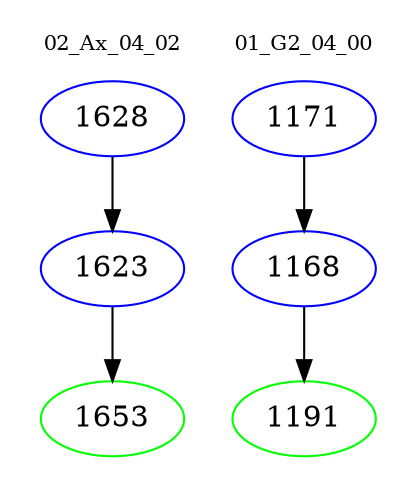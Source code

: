 digraph{
subgraph cluster_0 {
color = white
label = "02_Ax_04_02";
fontsize=10;
T0_1628 [label="1628", color="blue"]
T0_1628 -> T0_1623 [color="black"]
T0_1623 [label="1623", color="blue"]
T0_1623 -> T0_1653 [color="black"]
T0_1653 [label="1653", color="green"]
}
subgraph cluster_1 {
color = white
label = "01_G2_04_00";
fontsize=10;
T1_1171 [label="1171", color="blue"]
T1_1171 -> T1_1168 [color="black"]
T1_1168 [label="1168", color="blue"]
T1_1168 -> T1_1191 [color="black"]
T1_1191 [label="1191", color="green"]
}
}
